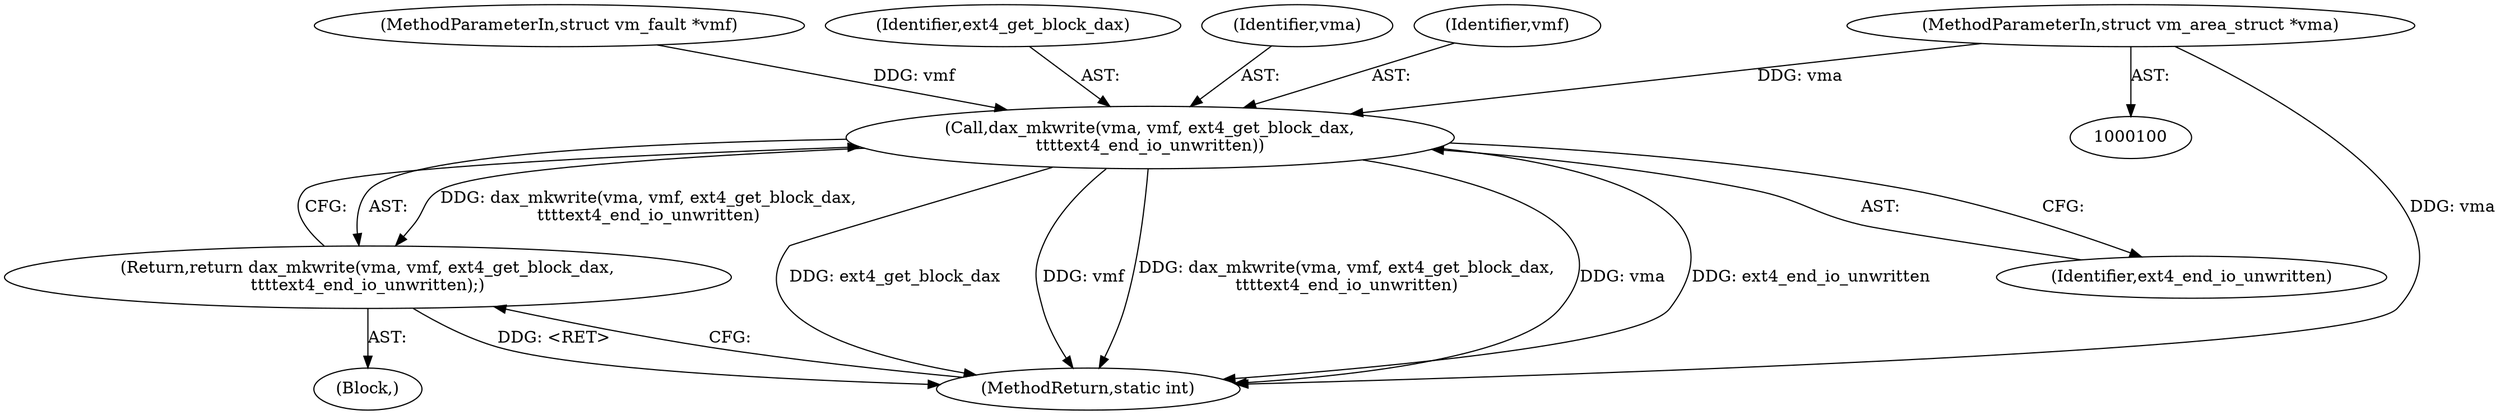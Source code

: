 digraph "1_linux_ea3d7209ca01da209cda6f0dea8be9cc4b7a933b_3@pointer" {
"1000101" [label="(MethodParameterIn,struct vm_area_struct *vma)"];
"1000105" [label="(Call,dax_mkwrite(vma, vmf, ext4_get_block_dax,\n\t\t\t\text4_end_io_unwritten))"];
"1000104" [label="(Return,return dax_mkwrite(vma, vmf, ext4_get_block_dax,\n\t\t\t\text4_end_io_unwritten);)"];
"1000103" [label="(Block,)"];
"1000110" [label="(MethodReturn,static int)"];
"1000102" [label="(MethodParameterIn,struct vm_fault *vmf)"];
"1000105" [label="(Call,dax_mkwrite(vma, vmf, ext4_get_block_dax,\n\t\t\t\text4_end_io_unwritten))"];
"1000101" [label="(MethodParameterIn,struct vm_area_struct *vma)"];
"1000109" [label="(Identifier,ext4_end_io_unwritten)"];
"1000108" [label="(Identifier,ext4_get_block_dax)"];
"1000106" [label="(Identifier,vma)"];
"1000104" [label="(Return,return dax_mkwrite(vma, vmf, ext4_get_block_dax,\n\t\t\t\text4_end_io_unwritten);)"];
"1000107" [label="(Identifier,vmf)"];
"1000101" -> "1000100"  [label="AST: "];
"1000101" -> "1000110"  [label="DDG: vma"];
"1000101" -> "1000105"  [label="DDG: vma"];
"1000105" -> "1000104"  [label="AST: "];
"1000105" -> "1000109"  [label="CFG: "];
"1000106" -> "1000105"  [label="AST: "];
"1000107" -> "1000105"  [label="AST: "];
"1000108" -> "1000105"  [label="AST: "];
"1000109" -> "1000105"  [label="AST: "];
"1000104" -> "1000105"  [label="CFG: "];
"1000105" -> "1000110"  [label="DDG: ext4_get_block_dax"];
"1000105" -> "1000110"  [label="DDG: vmf"];
"1000105" -> "1000110"  [label="DDG: dax_mkwrite(vma, vmf, ext4_get_block_dax,\n\t\t\t\text4_end_io_unwritten)"];
"1000105" -> "1000110"  [label="DDG: vma"];
"1000105" -> "1000110"  [label="DDG: ext4_end_io_unwritten"];
"1000105" -> "1000104"  [label="DDG: dax_mkwrite(vma, vmf, ext4_get_block_dax,\n\t\t\t\text4_end_io_unwritten)"];
"1000102" -> "1000105"  [label="DDG: vmf"];
"1000104" -> "1000103"  [label="AST: "];
"1000110" -> "1000104"  [label="CFG: "];
"1000104" -> "1000110"  [label="DDG: <RET>"];
}
